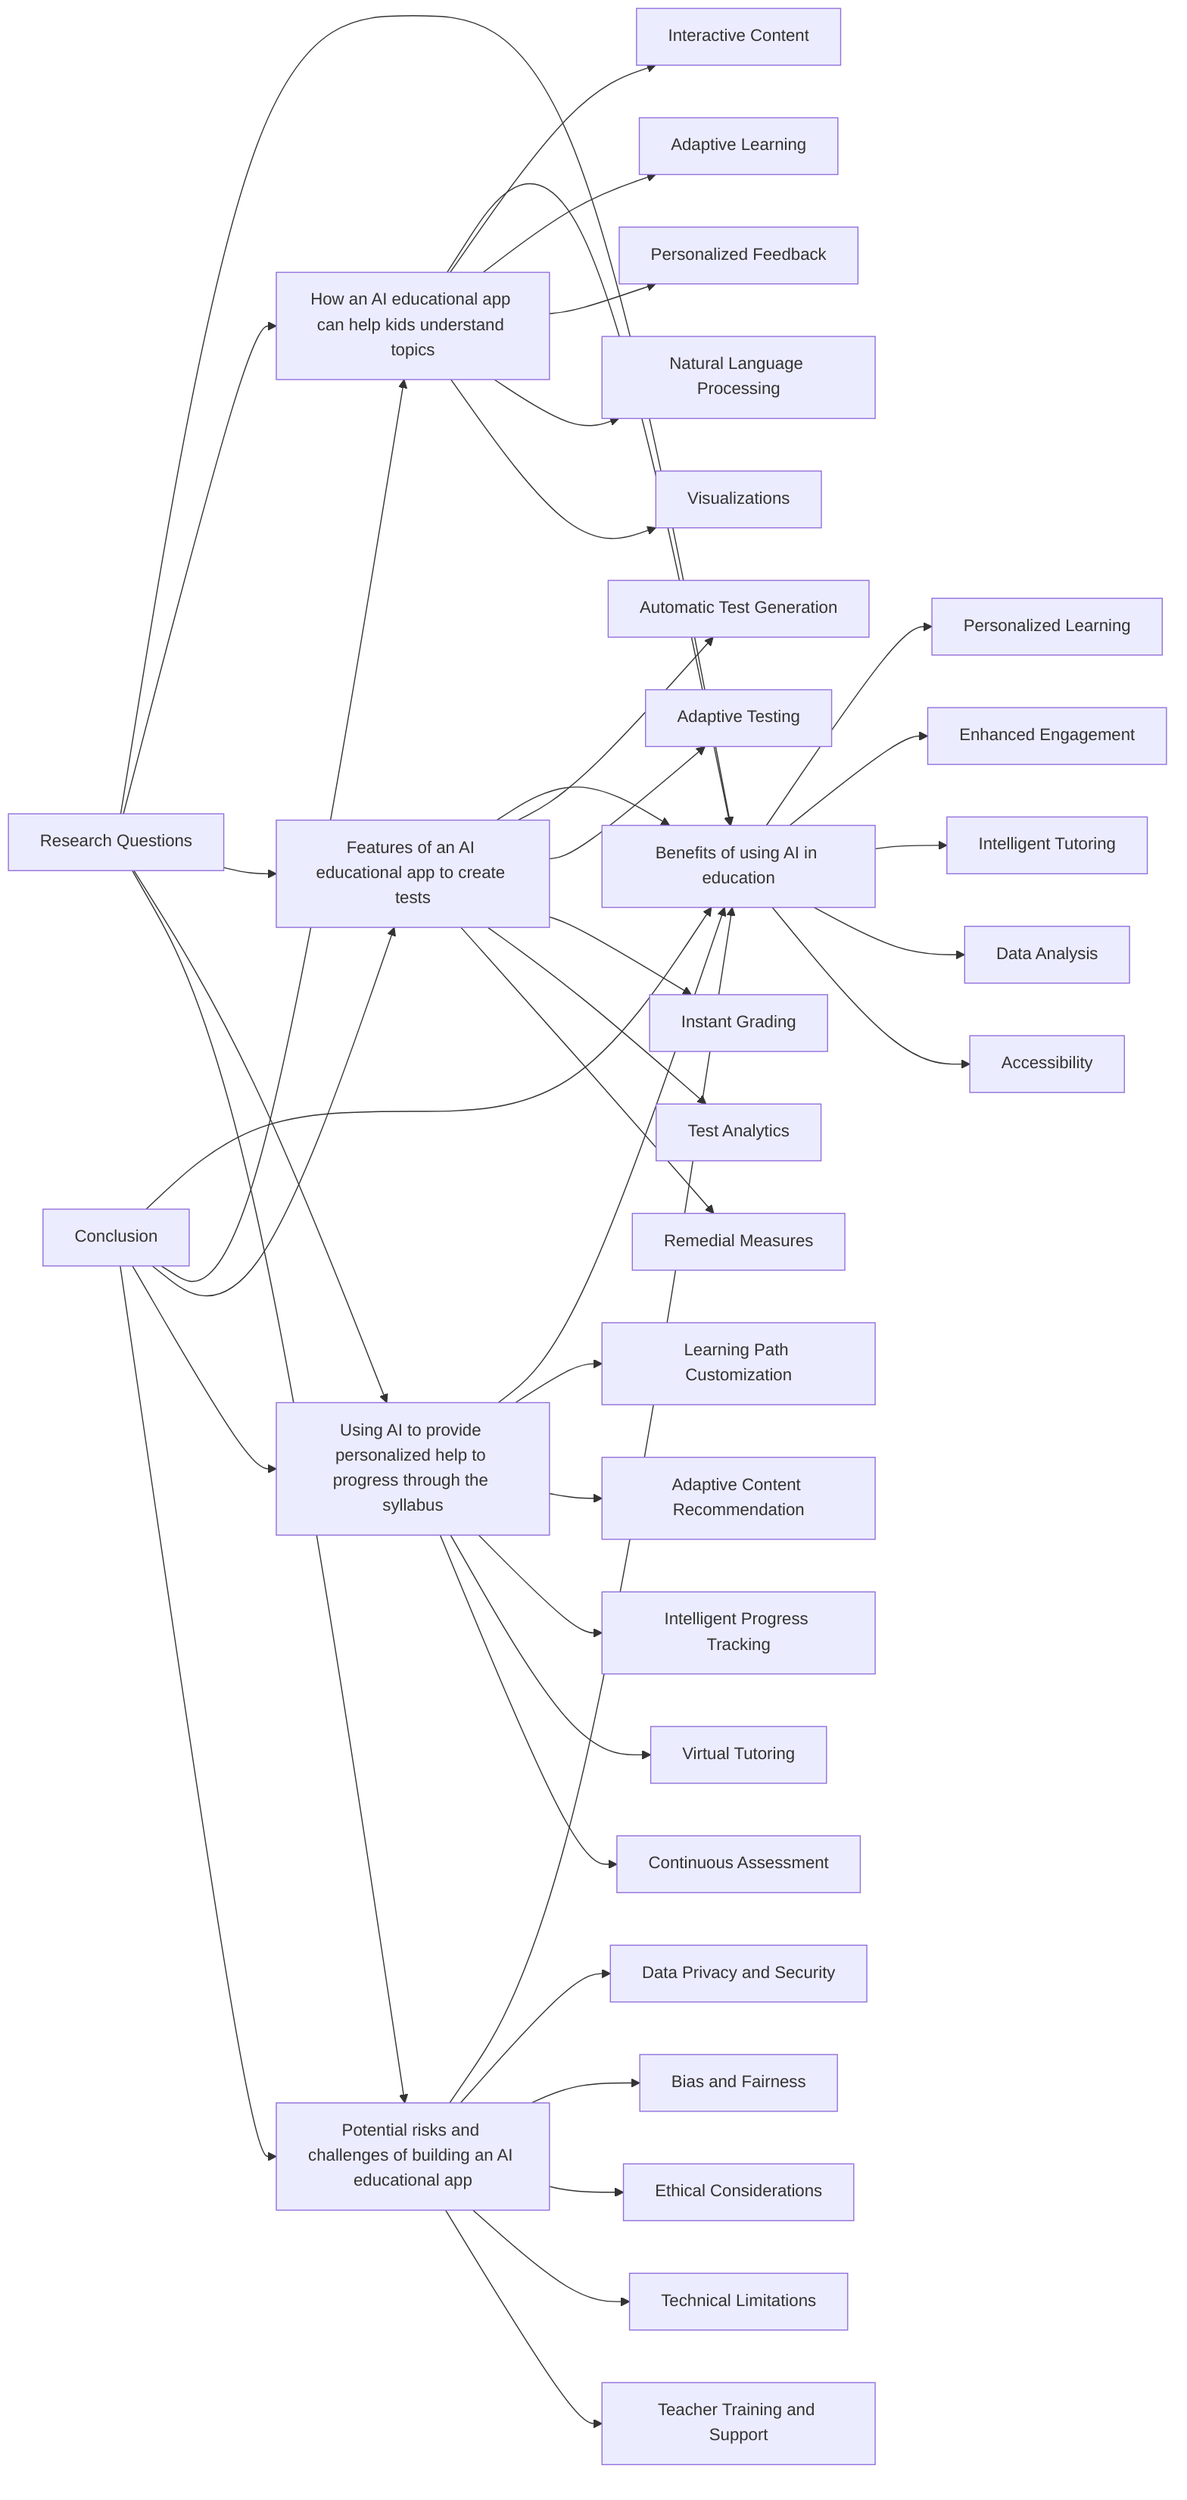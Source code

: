 graph LR
A[Research Questions]
B[Benefits of using AI in education]
C[How an AI educational app can help kids understand topics]
D[Features of an AI educational app to create tests]
E[Using AI to provide personalized help to progress through the syllabus]
F[Potential risks and challenges of building an AI educational app]
G[Conclusion]

A --> B
A --> C
A --> D
A --> E
A --> F
C --> B
D --> B
E --> B
F --> B
G --> B
G --> C
G --> D
G --> E
G --> F

B --> BL[Personalized Learning]
B --> EE[Enhanced Engagement]
B --> IT[Intelligent Tutoring]
B --> DA[Data Analysis]
B --> AC[Accessibility]

C --> IC[Interactive Content]
C --> AL[Adaptive Learning]
C --> PF[Personalized Feedback]
C --> NLP[Natural Language Processing]
C --> VI[Visualizations]

D --> ATG[Automatic Test Generation]
D --> AT[Adaptive Testing]
D --> IG[Instant Grading]
D --> TA[Test Analytics]
D --> RM[Remedial Measures]

E --> LPC[Learning Path Customization]
E --> ACR[Adaptive Content Recommendation]
E --> IPT[Intelligent Progress Tracking]
E --> VT[Virtual Tutoring]
E --> CA[Continuous Assessment]

F --> DPS[Data Privacy and Security]
F --> BF[Bias and Fairness]
F --> EC[Ethical Considerations]
F --> TL[Technical Limitations]
F --> TT[Teacher Training and Support]